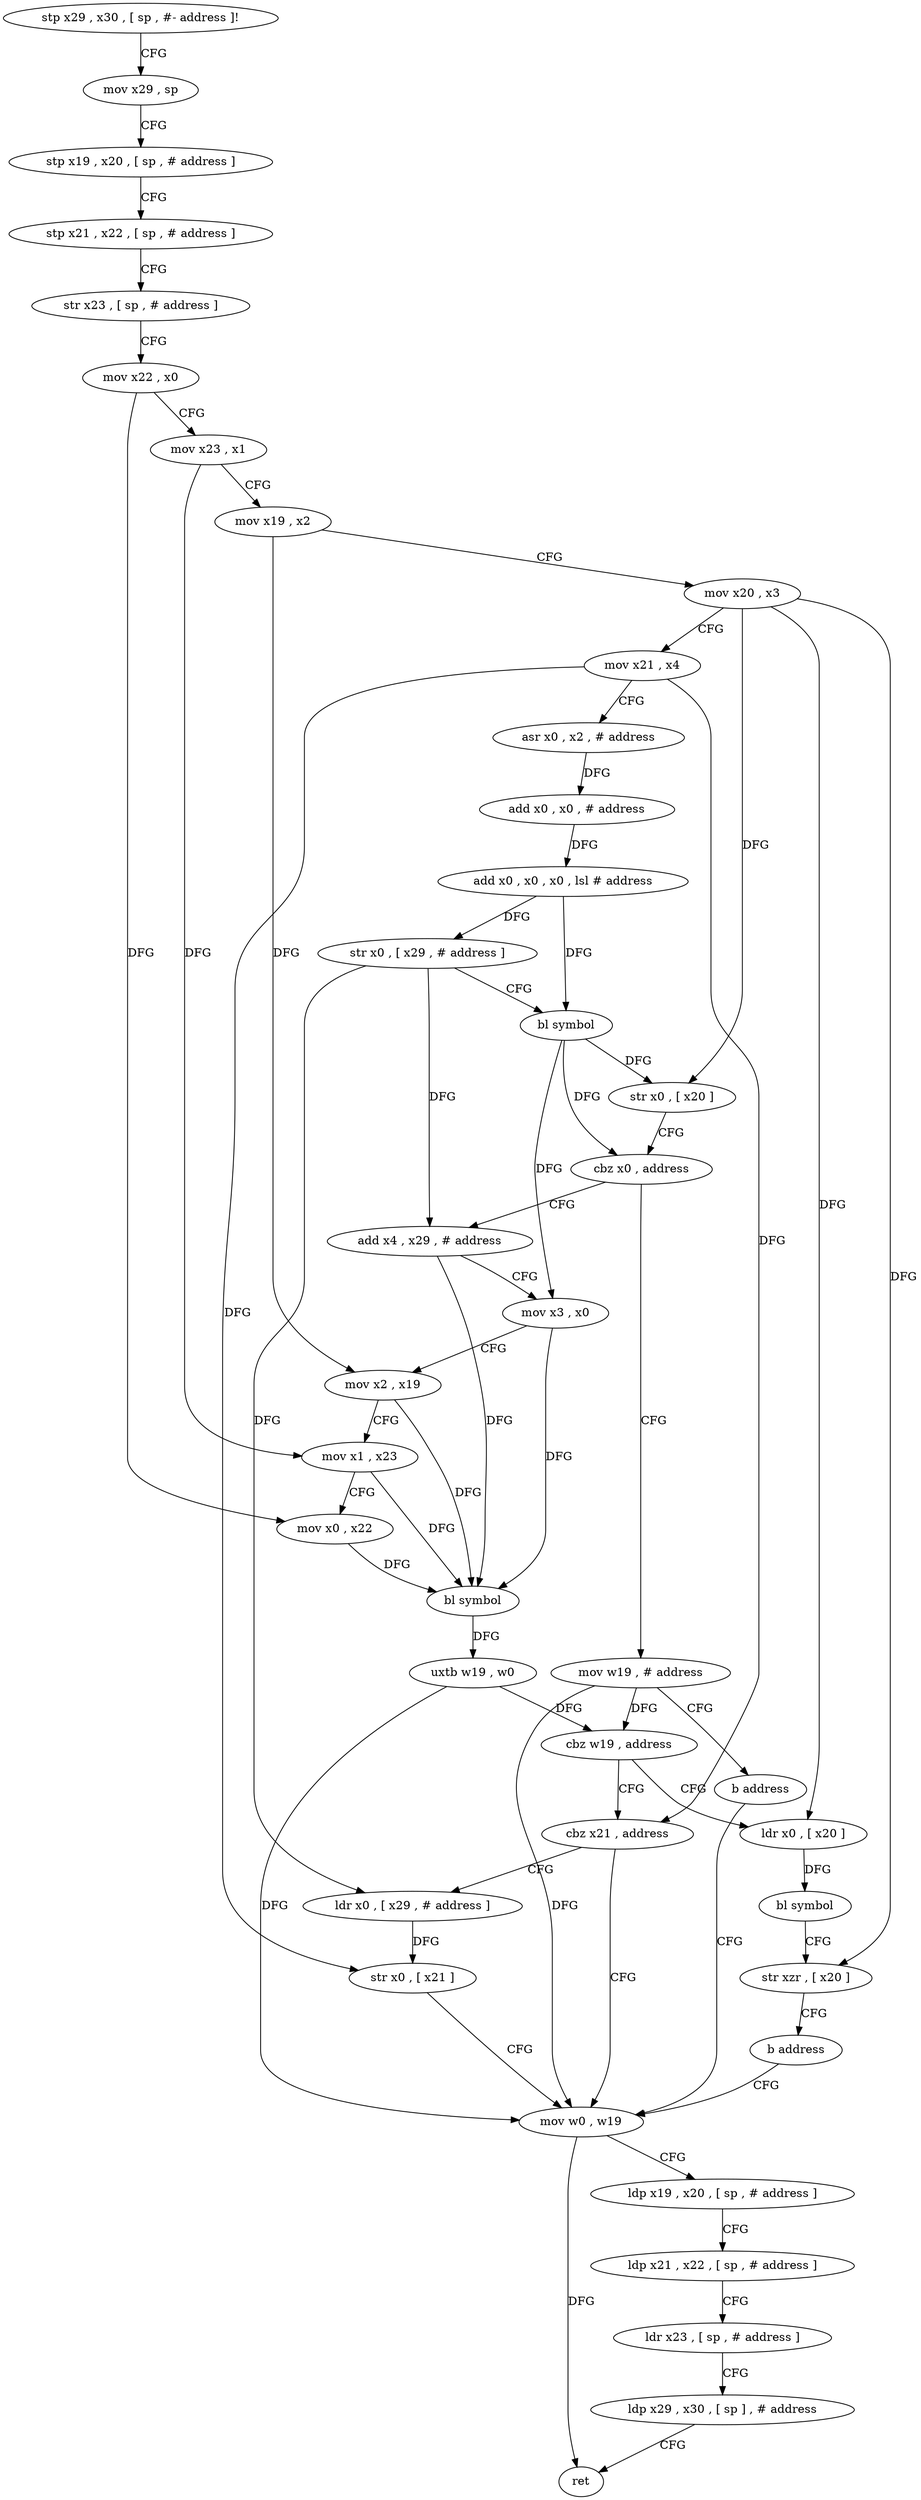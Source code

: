 digraph "func" {
"157172" [label = "stp x29 , x30 , [ sp , #- address ]!" ]
"157176" [label = "mov x29 , sp" ]
"157180" [label = "stp x19 , x20 , [ sp , # address ]" ]
"157184" [label = "stp x21 , x22 , [ sp , # address ]" ]
"157188" [label = "str x23 , [ sp , # address ]" ]
"157192" [label = "mov x22 , x0" ]
"157196" [label = "mov x23 , x1" ]
"157200" [label = "mov x19 , x2" ]
"157204" [label = "mov x20 , x3" ]
"157208" [label = "mov x21 , x4" ]
"157212" [label = "asr x0 , x2 , # address" ]
"157216" [label = "add x0 , x0 , # address" ]
"157220" [label = "add x0 , x0 , x0 , lsl # address" ]
"157224" [label = "str x0 , [ x29 , # address ]" ]
"157228" [label = "bl symbol" ]
"157232" [label = "str x0 , [ x20 ]" ]
"157236" [label = "cbz x0 , address" ]
"157324" [label = "mov w19 , # address" ]
"157240" [label = "add x4 , x29 , # address" ]
"157328" [label = "b address" ]
"157284" [label = "mov w0 , w19" ]
"157244" [label = "mov x3 , x0" ]
"157248" [label = "mov x2 , x19" ]
"157252" [label = "mov x1 , x23" ]
"157256" [label = "mov x0 , x22" ]
"157260" [label = "bl symbol" ]
"157264" [label = "uxtb w19 , w0" ]
"157268" [label = "cbz w19 , address" ]
"157308" [label = "ldr x0 , [ x20 ]" ]
"157272" [label = "cbz x21 , address" ]
"157288" [label = "ldp x19 , x20 , [ sp , # address ]" ]
"157292" [label = "ldp x21 , x22 , [ sp , # address ]" ]
"157296" [label = "ldr x23 , [ sp , # address ]" ]
"157300" [label = "ldp x29 , x30 , [ sp ] , # address" ]
"157304" [label = "ret" ]
"157312" [label = "bl symbol" ]
"157316" [label = "str xzr , [ x20 ]" ]
"157320" [label = "b address" ]
"157276" [label = "ldr x0 , [ x29 , # address ]" ]
"157280" [label = "str x0 , [ x21 ]" ]
"157172" -> "157176" [ label = "CFG" ]
"157176" -> "157180" [ label = "CFG" ]
"157180" -> "157184" [ label = "CFG" ]
"157184" -> "157188" [ label = "CFG" ]
"157188" -> "157192" [ label = "CFG" ]
"157192" -> "157196" [ label = "CFG" ]
"157192" -> "157256" [ label = "DFG" ]
"157196" -> "157200" [ label = "CFG" ]
"157196" -> "157252" [ label = "DFG" ]
"157200" -> "157204" [ label = "CFG" ]
"157200" -> "157248" [ label = "DFG" ]
"157204" -> "157208" [ label = "CFG" ]
"157204" -> "157232" [ label = "DFG" ]
"157204" -> "157308" [ label = "DFG" ]
"157204" -> "157316" [ label = "DFG" ]
"157208" -> "157212" [ label = "CFG" ]
"157208" -> "157272" [ label = "DFG" ]
"157208" -> "157280" [ label = "DFG" ]
"157212" -> "157216" [ label = "DFG" ]
"157216" -> "157220" [ label = "DFG" ]
"157220" -> "157224" [ label = "DFG" ]
"157220" -> "157228" [ label = "DFG" ]
"157224" -> "157228" [ label = "CFG" ]
"157224" -> "157276" [ label = "DFG" ]
"157224" -> "157240" [ label = "DFG" ]
"157228" -> "157232" [ label = "DFG" ]
"157228" -> "157236" [ label = "DFG" ]
"157228" -> "157244" [ label = "DFG" ]
"157232" -> "157236" [ label = "CFG" ]
"157236" -> "157324" [ label = "CFG" ]
"157236" -> "157240" [ label = "CFG" ]
"157324" -> "157328" [ label = "CFG" ]
"157324" -> "157268" [ label = "DFG" ]
"157324" -> "157284" [ label = "DFG" ]
"157240" -> "157244" [ label = "CFG" ]
"157240" -> "157260" [ label = "DFG" ]
"157328" -> "157284" [ label = "CFG" ]
"157284" -> "157288" [ label = "CFG" ]
"157284" -> "157304" [ label = "DFG" ]
"157244" -> "157248" [ label = "CFG" ]
"157244" -> "157260" [ label = "DFG" ]
"157248" -> "157252" [ label = "CFG" ]
"157248" -> "157260" [ label = "DFG" ]
"157252" -> "157256" [ label = "CFG" ]
"157252" -> "157260" [ label = "DFG" ]
"157256" -> "157260" [ label = "DFG" ]
"157260" -> "157264" [ label = "DFG" ]
"157264" -> "157268" [ label = "DFG" ]
"157264" -> "157284" [ label = "DFG" ]
"157268" -> "157308" [ label = "CFG" ]
"157268" -> "157272" [ label = "CFG" ]
"157308" -> "157312" [ label = "DFG" ]
"157272" -> "157284" [ label = "CFG" ]
"157272" -> "157276" [ label = "CFG" ]
"157288" -> "157292" [ label = "CFG" ]
"157292" -> "157296" [ label = "CFG" ]
"157296" -> "157300" [ label = "CFG" ]
"157300" -> "157304" [ label = "CFG" ]
"157312" -> "157316" [ label = "CFG" ]
"157316" -> "157320" [ label = "CFG" ]
"157320" -> "157284" [ label = "CFG" ]
"157276" -> "157280" [ label = "DFG" ]
"157280" -> "157284" [ label = "CFG" ]
}
